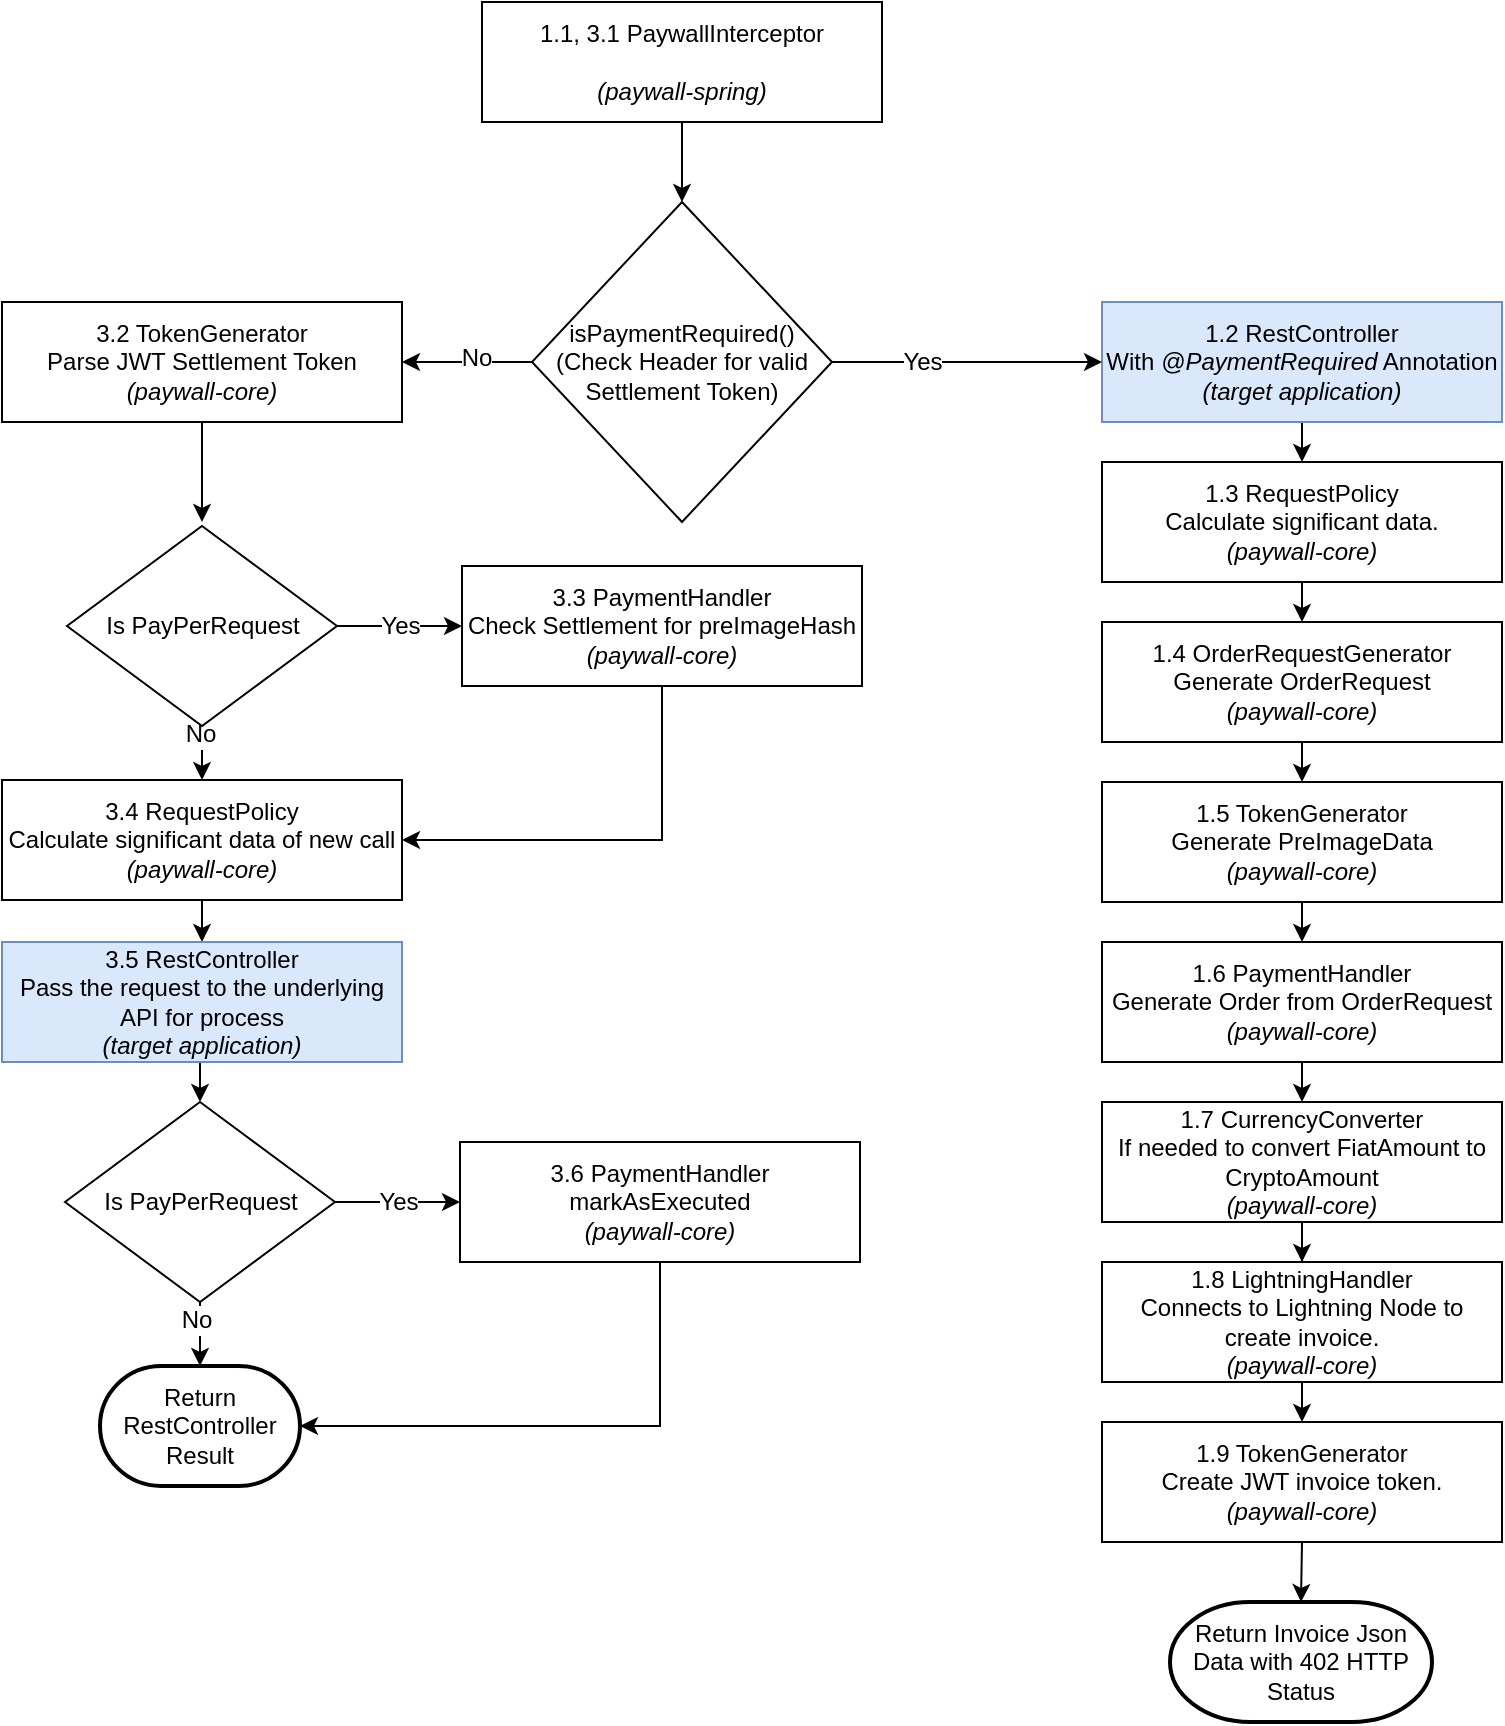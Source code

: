 <mxfile version="10.9.0" type="device"><diagram id="wVVcb5Rw-DERhuAwg1qj" name="Page-1"><mxGraphModel dx="731" dy="345" grid="1" gridSize="10" guides="1" tooltips="1" connect="1" arrows="1" fold="1" page="1" pageScale="1" pageWidth="827" pageHeight="1169" math="0" shadow="0"><root><mxCell id="0"/><mxCell id="1" parent="0"/><mxCell id="wxlebwouDcLVZP6Ya3Wc-30" style="edgeStyle=orthogonalEdgeStyle;rounded=0;orthogonalLoop=1;jettySize=auto;html=1;exitX=0.5;exitY=1;exitDx=0;exitDy=0;entryX=0.5;entryY=0;entryDx=0;entryDy=0;" edge="1" parent="1" source="wxlebwouDcLVZP6Ya3Wc-1" target="wxlebwouDcLVZP6Ya3Wc-10"><mxGeometry relative="1" as="geometry"/></mxCell><mxCell id="wxlebwouDcLVZP6Ya3Wc-1" value="1.1, 3.1 PaywallInterceptor &lt;br&gt;&lt;i&gt;&lt;br&gt;(paywall-spring)&lt;/i&gt;" style="rounded=0;whiteSpace=wrap;html=1;" vertex="1" parent="1"><mxGeometry x="280" y="40" width="200" height="60" as="geometry"/></mxCell><mxCell id="wxlebwouDcLVZP6Ya3Wc-23" style="edgeStyle=orthogonalEdgeStyle;rounded=0;orthogonalLoop=1;jettySize=auto;html=1;exitX=0.5;exitY=1;exitDx=0;exitDy=0;entryX=0.5;entryY=0;entryDx=0;entryDy=0;" edge="1" parent="1" source="wxlebwouDcLVZP6Ya3Wc-2" target="wxlebwouDcLVZP6Ya3Wc-5"><mxGeometry relative="1" as="geometry"/></mxCell><mxCell id="wxlebwouDcLVZP6Ya3Wc-2" value="1.2 RestController&lt;br&gt;With &lt;i&gt;@PaymentRequired&lt;/i&gt; Annotation&lt;br&gt;&lt;i&gt;(target application)&lt;/i&gt;&lt;br&gt;" style="rounded=0;whiteSpace=wrap;html=1;fillColor=#dae8fc;strokeColor=#6c8ebf;" vertex="1" parent="1"><mxGeometry x="590" y="190" width="200" height="60" as="geometry"/></mxCell><mxCell id="wxlebwouDcLVZP6Ya3Wc-24" style="edgeStyle=orthogonalEdgeStyle;rounded=0;orthogonalLoop=1;jettySize=auto;html=1;exitX=0.5;exitY=1;exitDx=0;exitDy=0;entryX=0.5;entryY=0;entryDx=0;entryDy=0;" edge="1" parent="1" source="wxlebwouDcLVZP6Ya3Wc-5" target="wxlebwouDcLVZP6Ya3Wc-7"><mxGeometry relative="1" as="geometry"/></mxCell><mxCell id="wxlebwouDcLVZP6Ya3Wc-5" value="1.3 RequestPolicy&lt;br&gt;Calculate significant data.&lt;br&gt;&lt;i&gt;(paywall-core)&lt;/i&gt;&lt;br&gt;" style="rounded=0;whiteSpace=wrap;html=1;" vertex="1" parent="1"><mxGeometry x="590" y="270" width="200" height="60" as="geometry"/></mxCell><mxCell id="wxlebwouDcLVZP6Ya3Wc-25" style="edgeStyle=orthogonalEdgeStyle;rounded=0;orthogonalLoop=1;jettySize=auto;html=1;exitX=0.5;exitY=1;exitDx=0;exitDy=0;entryX=0.5;entryY=0;entryDx=0;entryDy=0;" edge="1" parent="1" source="wxlebwouDcLVZP6Ya3Wc-7" target="wxlebwouDcLVZP6Ya3Wc-9"><mxGeometry relative="1" as="geometry"/></mxCell><mxCell id="wxlebwouDcLVZP6Ya3Wc-7" value="1.4 OrderRequestGenerator&lt;br&gt;Generate OrderRequest&lt;br&gt;&lt;i&gt;(paywall-core)&lt;/i&gt;&lt;br&gt;" style="rounded=0;whiteSpace=wrap;html=1;" vertex="1" parent="1"><mxGeometry x="590" y="350" width="200" height="60" as="geometry"/></mxCell><mxCell id="wxlebwouDcLVZP6Ya3Wc-26" style="edgeStyle=orthogonalEdgeStyle;rounded=0;orthogonalLoop=1;jettySize=auto;html=1;exitX=0.5;exitY=1;exitDx=0;exitDy=0;entryX=0.5;entryY=0;entryDx=0;entryDy=0;" edge="1" parent="1" source="wxlebwouDcLVZP6Ya3Wc-9" target="wxlebwouDcLVZP6Ya3Wc-12"><mxGeometry relative="1" as="geometry"/></mxCell><mxCell id="wxlebwouDcLVZP6Ya3Wc-9" value="1.5 TokenGenerator&lt;br&gt;Generate PreImageData&lt;br&gt;&lt;i&gt;(paywall-core)&lt;/i&gt;&lt;br&gt;" style="rounded=0;whiteSpace=wrap;html=1;" vertex="1" parent="1"><mxGeometry x="590" y="430" width="200" height="60" as="geometry"/></mxCell><mxCell id="wxlebwouDcLVZP6Ya3Wc-22" style="edgeStyle=orthogonalEdgeStyle;rounded=0;orthogonalLoop=1;jettySize=auto;html=1;exitX=1;exitY=0.5;exitDx=0;exitDy=0;entryX=0;entryY=0.5;entryDx=0;entryDy=0;" edge="1" parent="1" source="wxlebwouDcLVZP6Ya3Wc-10" target="wxlebwouDcLVZP6Ya3Wc-2"><mxGeometry relative="1" as="geometry"/></mxCell><mxCell id="wxlebwouDcLVZP6Ya3Wc-31" value="Yes" style="text;html=1;resizable=0;points=[];align=center;verticalAlign=middle;labelBackgroundColor=#ffffff;" vertex="1" connectable="0" parent="wxlebwouDcLVZP6Ya3Wc-22"><mxGeometry x="-0.339" relative="1" as="geometry"><mxPoint as="offset"/></mxGeometry></mxCell><mxCell id="wxlebwouDcLVZP6Ya3Wc-33" style="edgeStyle=orthogonalEdgeStyle;rounded=0;orthogonalLoop=1;jettySize=auto;html=1;exitX=0;exitY=0.5;exitDx=0;exitDy=0;entryX=1;entryY=0.5;entryDx=0;entryDy=0;" edge="1" parent="1" source="wxlebwouDcLVZP6Ya3Wc-10" target="wxlebwouDcLVZP6Ya3Wc-32"><mxGeometry relative="1" as="geometry"/></mxCell><mxCell id="wxlebwouDcLVZP6Ya3Wc-34" value="No" style="text;html=1;resizable=0;points=[];align=center;verticalAlign=middle;labelBackgroundColor=#ffffff;" vertex="1" connectable="0" parent="wxlebwouDcLVZP6Ya3Wc-33"><mxGeometry x="-0.123" y="-2" relative="1" as="geometry"><mxPoint as="offset"/></mxGeometry></mxCell><mxCell id="wxlebwouDcLVZP6Ya3Wc-10" value="isPaymentRequired()&lt;br&gt;(Check Header for valid Settlement Token)" style="rhombus;whiteSpace=wrap;html=1;" vertex="1" parent="1"><mxGeometry x="305" y="140" width="150" height="160" as="geometry"/></mxCell><mxCell id="wxlebwouDcLVZP6Ya3Wc-27" style="edgeStyle=orthogonalEdgeStyle;rounded=0;orthogonalLoop=1;jettySize=auto;html=1;exitX=0.5;exitY=1;exitDx=0;exitDy=0;entryX=0.5;entryY=0;entryDx=0;entryDy=0;" edge="1" parent="1" source="wxlebwouDcLVZP6Ya3Wc-12" target="wxlebwouDcLVZP6Ya3Wc-14"><mxGeometry relative="1" as="geometry"/></mxCell><mxCell id="wxlebwouDcLVZP6Ya3Wc-12" value="1.6 PaymentHandler&lt;br&gt;Generate Order from OrderRequest&lt;br&gt;&lt;i&gt;(paywall-core)&lt;/i&gt;&lt;br&gt;" style="rounded=0;whiteSpace=wrap;html=1;" vertex="1" parent="1"><mxGeometry x="590" y="510" width="200" height="60" as="geometry"/></mxCell><mxCell id="wxlebwouDcLVZP6Ya3Wc-28" style="edgeStyle=orthogonalEdgeStyle;rounded=0;orthogonalLoop=1;jettySize=auto;html=1;exitX=0.5;exitY=1;exitDx=0;exitDy=0;" edge="1" parent="1" source="wxlebwouDcLVZP6Ya3Wc-14" target="wxlebwouDcLVZP6Ya3Wc-17"><mxGeometry relative="1" as="geometry"/></mxCell><mxCell id="wxlebwouDcLVZP6Ya3Wc-14" value="1.7 CurrencyConverter&lt;br&gt;If needed to convert FiatAmount to CryptoAmount&lt;br&gt;&lt;i&gt;(paywall-core)&lt;/i&gt;&lt;br&gt;" style="rounded=0;whiteSpace=wrap;html=1;" vertex="1" parent="1"><mxGeometry x="590" y="590" width="200" height="60" as="geometry"/></mxCell><mxCell id="wxlebwouDcLVZP6Ya3Wc-29" style="edgeStyle=orthogonalEdgeStyle;rounded=0;orthogonalLoop=1;jettySize=auto;html=1;exitX=0.5;exitY=1;exitDx=0;exitDy=0;entryX=0.5;entryY=0;entryDx=0;entryDy=0;" edge="1" parent="1" source="wxlebwouDcLVZP6Ya3Wc-17" target="wxlebwouDcLVZP6Ya3Wc-19"><mxGeometry relative="1" as="geometry"/></mxCell><mxCell id="wxlebwouDcLVZP6Ya3Wc-17" value="1.8 LightningHandler&lt;br&gt;Connects to Lightning Node to create invoice.&lt;br&gt;&lt;i&gt;(paywall-core)&lt;/i&gt;&lt;br&gt;" style="rounded=0;whiteSpace=wrap;html=1;" vertex="1" parent="1"><mxGeometry x="590" y="670" width="200" height="60" as="geometry"/></mxCell><mxCell id="wxlebwouDcLVZP6Ya3Wc-46" style="edgeStyle=orthogonalEdgeStyle;rounded=0;orthogonalLoop=1;jettySize=auto;html=1;exitX=0.5;exitY=1;exitDx=0;exitDy=0;entryX=0.5;entryY=0;entryDx=0;entryDy=0;entryPerimeter=0;" edge="1" parent="1" source="wxlebwouDcLVZP6Ya3Wc-19" target="wxlebwouDcLVZP6Ya3Wc-45"><mxGeometry relative="1" as="geometry"/></mxCell><mxCell id="wxlebwouDcLVZP6Ya3Wc-19" value="1.9 TokenGenerator&lt;br&gt;Create JWT invoice token.&lt;br&gt;&lt;i&gt;(paywall-core)&lt;/i&gt;&lt;br&gt;" style="rounded=0;whiteSpace=wrap;html=1;" vertex="1" parent="1"><mxGeometry x="590" y="750" width="200" height="60" as="geometry"/></mxCell><mxCell id="wxlebwouDcLVZP6Ya3Wc-36" style="edgeStyle=orthogonalEdgeStyle;rounded=0;orthogonalLoop=1;jettySize=auto;html=1;exitX=0.5;exitY=1;exitDx=0;exitDy=0;" edge="1" parent="1" source="wxlebwouDcLVZP6Ya3Wc-32"><mxGeometry relative="1" as="geometry"><mxPoint x="140" y="300" as="targetPoint"/></mxGeometry></mxCell><mxCell id="wxlebwouDcLVZP6Ya3Wc-32" value="3.2 TokenGenerator&lt;br&gt;Parse JWT Settlement Token&lt;br&gt;&lt;i&gt;(paywall-core)&lt;/i&gt;&lt;br&gt;" style="rounded=0;whiteSpace=wrap;html=1;" vertex="1" parent="1"><mxGeometry x="40" y="190" width="200" height="60" as="geometry"/></mxCell><mxCell id="wxlebwouDcLVZP6Ya3Wc-43" style="edgeStyle=orthogonalEdgeStyle;rounded=0;orthogonalLoop=1;jettySize=auto;html=1;exitX=0.5;exitY=1;exitDx=0;exitDy=0;entryX=1;entryY=0.5;entryDx=0;entryDy=0;" edge="1" parent="1" source="wxlebwouDcLVZP6Ya3Wc-37" target="wxlebwouDcLVZP6Ya3Wc-42"><mxGeometry relative="1" as="geometry"/></mxCell><mxCell id="wxlebwouDcLVZP6Ya3Wc-37" value="3.3 PaymentHandler&lt;br&gt;Check Settlement for preImageHash&lt;br&gt;&lt;i&gt;(paywall-core)&lt;/i&gt;&lt;br&gt;" style="rounded=0;whiteSpace=wrap;html=1;" vertex="1" parent="1"><mxGeometry x="270" y="322" width="200" height="60" as="geometry"/></mxCell><mxCell id="wxlebwouDcLVZP6Ya3Wc-41" style="edgeStyle=none;rounded=0;orthogonalLoop=1;jettySize=auto;html=1;exitX=1;exitY=0.5;exitDx=0;exitDy=0;entryX=0;entryY=0.5;entryDx=0;entryDy=0;" edge="1" parent="1" source="wxlebwouDcLVZP6Ya3Wc-38" target="wxlebwouDcLVZP6Ya3Wc-37"><mxGeometry relative="1" as="geometry"/></mxCell><mxCell id="wxlebwouDcLVZP6Ya3Wc-50" value="Yes" style="text;html=1;resizable=0;points=[];align=center;verticalAlign=middle;labelBackgroundColor=#ffffff;" vertex="1" connectable="0" parent="wxlebwouDcLVZP6Ya3Wc-41"><mxGeometry x="0.0" relative="1" as="geometry"><mxPoint as="offset"/></mxGeometry></mxCell><mxCell id="wxlebwouDcLVZP6Ya3Wc-44" style="edgeStyle=orthogonalEdgeStyle;rounded=0;orthogonalLoop=1;jettySize=auto;html=1;exitX=0.5;exitY=1;exitDx=0;exitDy=0;entryX=0.5;entryY=0;entryDx=0;entryDy=0;" edge="1" parent="1" source="wxlebwouDcLVZP6Ya3Wc-38" target="wxlebwouDcLVZP6Ya3Wc-42"><mxGeometry relative="1" as="geometry"/></mxCell><mxCell id="wxlebwouDcLVZP6Ya3Wc-51" value="No" style="text;html=1;resizable=0;points=[];align=center;verticalAlign=middle;labelBackgroundColor=#ffffff;" vertex="1" connectable="0" parent="wxlebwouDcLVZP6Ya3Wc-44"><mxGeometry x="-0.758" y="-1" relative="1" as="geometry"><mxPoint as="offset"/></mxGeometry></mxCell><mxCell id="wxlebwouDcLVZP6Ya3Wc-38" value="Is PayPerRequest" style="rhombus;whiteSpace=wrap;html=1;" vertex="1" parent="1"><mxGeometry x="72.5" y="302" width="135" height="100" as="geometry"/></mxCell><mxCell id="wxlebwouDcLVZP6Ya3Wc-49" style="edgeStyle=orthogonalEdgeStyle;rounded=0;orthogonalLoop=1;jettySize=auto;html=1;exitX=0.5;exitY=1;exitDx=0;exitDy=0;entryX=0.5;entryY=0;entryDx=0;entryDy=0;" edge="1" parent="1" source="wxlebwouDcLVZP6Ya3Wc-42" target="wxlebwouDcLVZP6Ya3Wc-48"><mxGeometry relative="1" as="geometry"/></mxCell><mxCell id="wxlebwouDcLVZP6Ya3Wc-42" value="3.4 RequestPolicy&lt;br&gt;Calculate significant data of new call&lt;br&gt;&lt;i&gt;(paywall-core)&lt;/i&gt;&lt;br&gt;" style="rounded=0;whiteSpace=wrap;html=1;" vertex="1" parent="1"><mxGeometry x="40" y="429" width="200" height="60" as="geometry"/></mxCell><mxCell id="wxlebwouDcLVZP6Ya3Wc-45" value="Return Invoice Json Data with 402 HTTP Status" style="strokeWidth=2;html=1;shape=mxgraph.flowchart.terminator;whiteSpace=wrap;" vertex="1" parent="1"><mxGeometry x="624" y="840" width="131" height="60" as="geometry"/></mxCell><mxCell id="wxlebwouDcLVZP6Ya3Wc-56" style="edgeStyle=orthogonalEdgeStyle;rounded=0;orthogonalLoop=1;jettySize=auto;html=1;exitX=0.5;exitY=1;exitDx=0;exitDy=0;entryX=0.5;entryY=0;entryDx=0;entryDy=0;" edge="1" parent="1" source="wxlebwouDcLVZP6Ya3Wc-48" target="wxlebwouDcLVZP6Ya3Wc-55"><mxGeometry relative="1" as="geometry"/></mxCell><mxCell id="wxlebwouDcLVZP6Ya3Wc-48" value="3.5 RestController&lt;br&gt;Pass the request to the underlying API for process&lt;br&gt;&lt;i&gt;(&lt;/i&gt;&lt;i&gt;target application&lt;/i&gt;&lt;i&gt;)&lt;/i&gt;&lt;br&gt;" style="rounded=0;whiteSpace=wrap;html=1;fillColor=#dae8fc;strokeColor=#6c8ebf;" vertex="1" parent="1"><mxGeometry x="40" y="510" width="200" height="60" as="geometry"/></mxCell><mxCell id="wxlebwouDcLVZP6Ya3Wc-59" style="edgeStyle=orthogonalEdgeStyle;rounded=0;orthogonalLoop=1;jettySize=auto;html=1;exitX=0.5;exitY=1;exitDx=0;exitDy=0;entryX=1;entryY=0.5;entryDx=0;entryDy=0;entryPerimeter=0;" edge="1" parent="1" source="wxlebwouDcLVZP6Ya3Wc-52" target="wxlebwouDcLVZP6Ya3Wc-57"><mxGeometry relative="1" as="geometry"/></mxCell><mxCell id="wxlebwouDcLVZP6Ya3Wc-52" value="3.6 PaymentHandler&lt;br&gt;markAsExecuted&lt;br&gt;&lt;i&gt;(paywall-core)&lt;/i&gt;&lt;br&gt;" style="rounded=0;whiteSpace=wrap;html=1;" vertex="1" parent="1"><mxGeometry x="269" y="610" width="200" height="60" as="geometry"/></mxCell><mxCell id="wxlebwouDcLVZP6Ya3Wc-53" style="edgeStyle=none;rounded=0;orthogonalLoop=1;jettySize=auto;html=1;exitX=1;exitY=0.5;exitDx=0;exitDy=0;entryX=0;entryY=0.5;entryDx=0;entryDy=0;" edge="1" parent="1" source="wxlebwouDcLVZP6Ya3Wc-55" target="wxlebwouDcLVZP6Ya3Wc-52"><mxGeometry relative="1" as="geometry"/></mxCell><mxCell id="wxlebwouDcLVZP6Ya3Wc-54" value="Yes" style="text;html=1;resizable=0;points=[];align=center;verticalAlign=middle;labelBackgroundColor=#ffffff;" vertex="1" connectable="0" parent="wxlebwouDcLVZP6Ya3Wc-53"><mxGeometry x="0.0" relative="1" as="geometry"><mxPoint as="offset"/></mxGeometry></mxCell><mxCell id="wxlebwouDcLVZP6Ya3Wc-58" style="edgeStyle=orthogonalEdgeStyle;rounded=0;orthogonalLoop=1;jettySize=auto;html=1;exitX=0.5;exitY=1;exitDx=0;exitDy=0;entryX=0.5;entryY=0;entryDx=0;entryDy=0;entryPerimeter=0;" edge="1" parent="1" source="wxlebwouDcLVZP6Ya3Wc-55" target="wxlebwouDcLVZP6Ya3Wc-57"><mxGeometry relative="1" as="geometry"/></mxCell><mxCell id="wxlebwouDcLVZP6Ya3Wc-60" value="No&lt;br&gt;" style="text;html=1;resizable=0;points=[];align=center;verticalAlign=middle;labelBackgroundColor=#ffffff;" vertex="1" connectable="0" parent="wxlebwouDcLVZP6Ya3Wc-58"><mxGeometry x="-0.446" y="-2" relative="1" as="geometry"><mxPoint as="offset"/></mxGeometry></mxCell><mxCell id="wxlebwouDcLVZP6Ya3Wc-55" value="Is PayPerRequest" style="rhombus;whiteSpace=wrap;html=1;" vertex="1" parent="1"><mxGeometry x="71.5" y="590" width="135" height="100" as="geometry"/></mxCell><mxCell id="wxlebwouDcLVZP6Ya3Wc-57" value="Return RestController Result" style="strokeWidth=2;html=1;shape=mxgraph.flowchart.terminator;whiteSpace=wrap;" vertex="1" parent="1"><mxGeometry x="89" y="722" width="100" height="60" as="geometry"/></mxCell></root></mxGraphModel></diagram></mxfile>